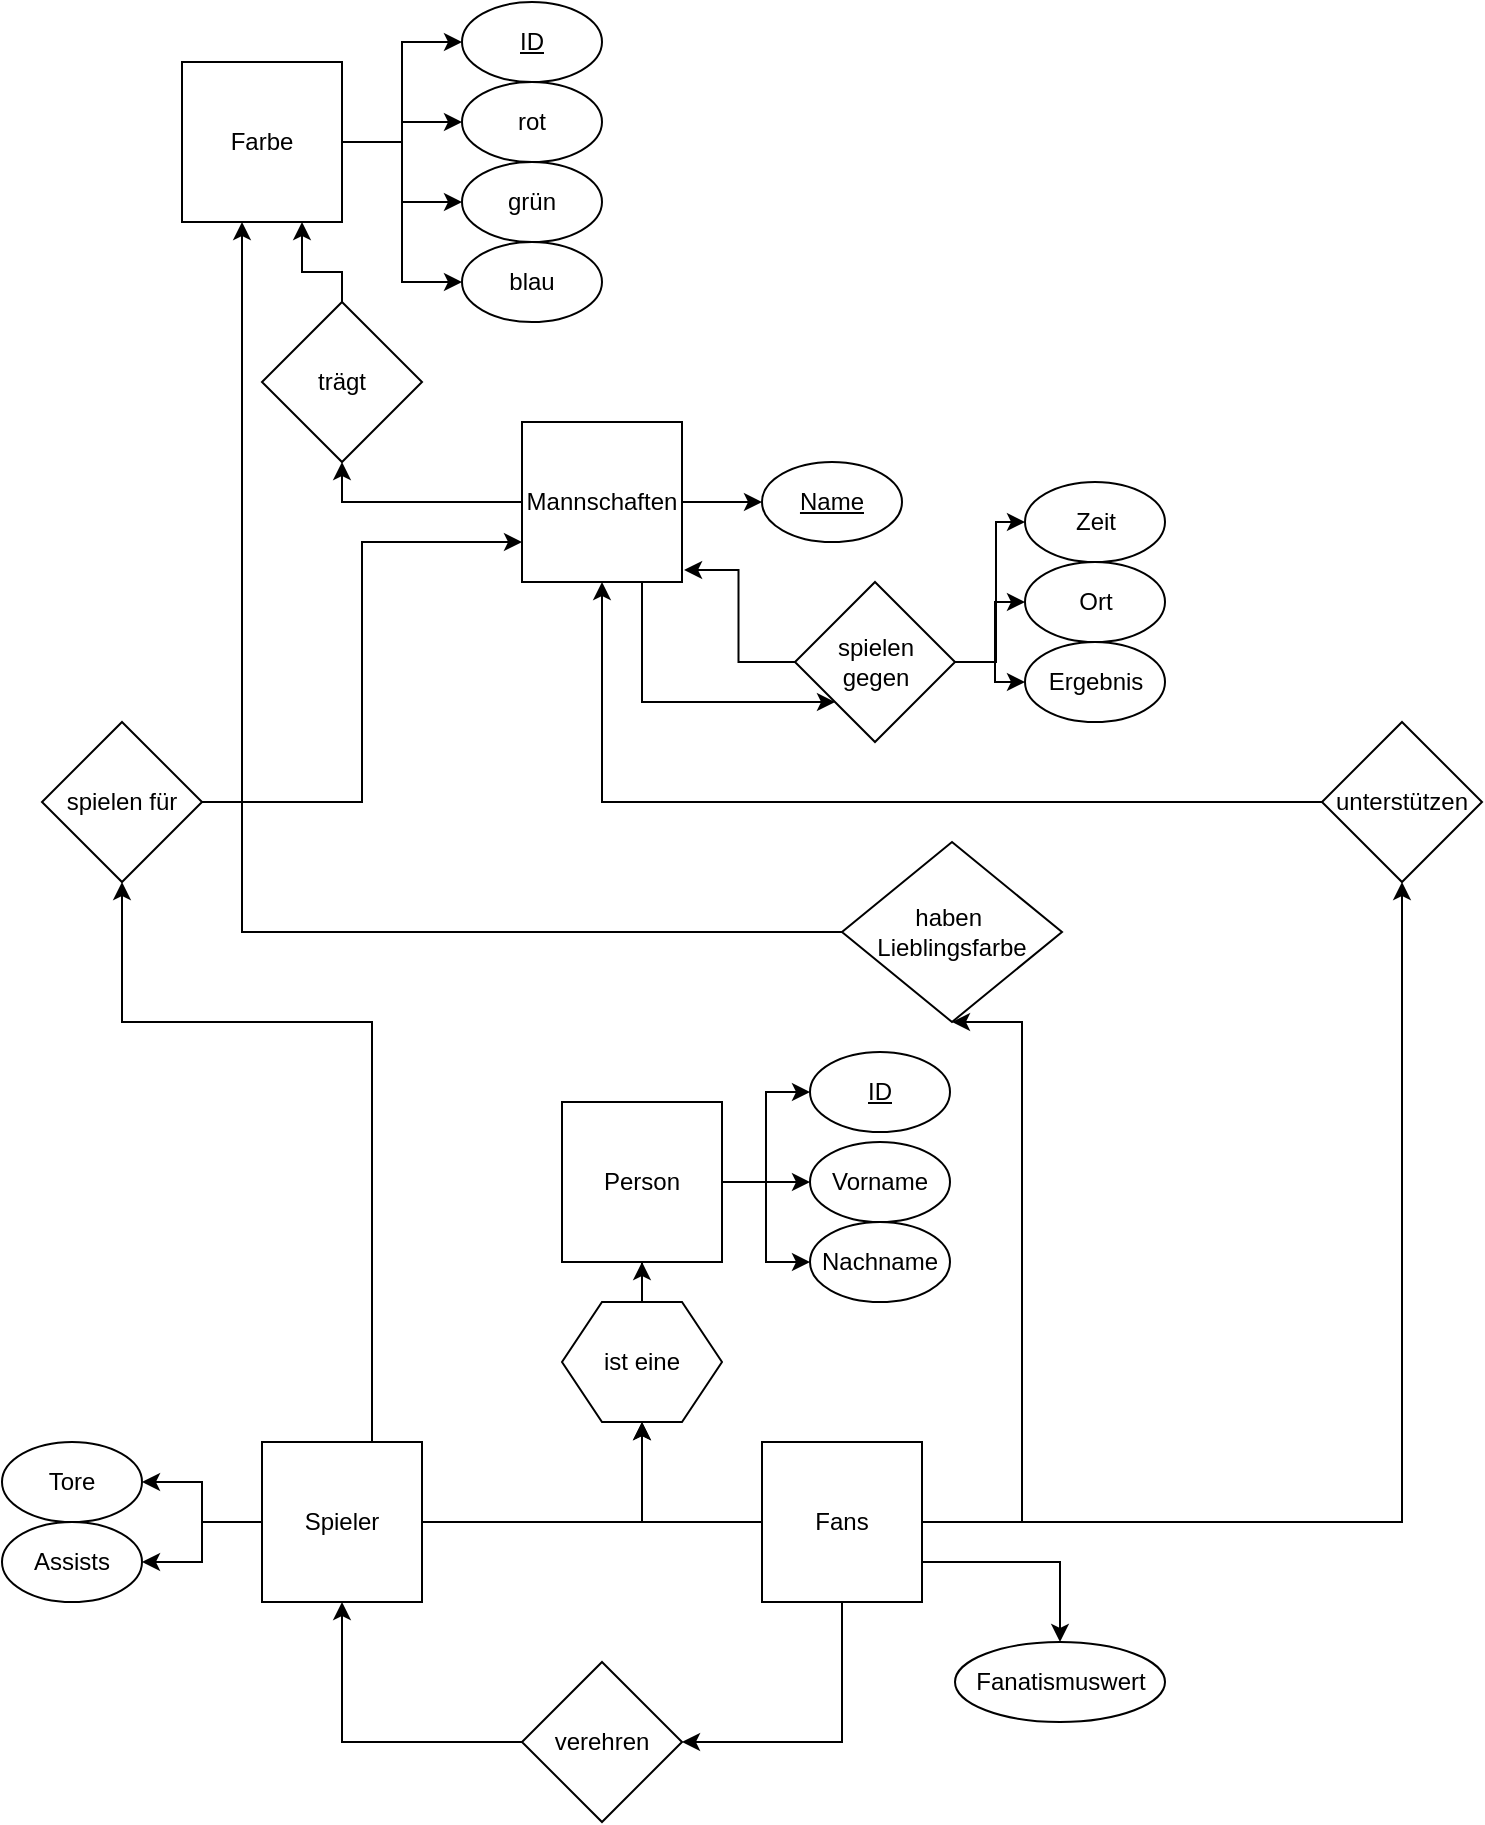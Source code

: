 <mxfile version="13.0.9" type="device"><diagram id="C5RBs43oDa-KdzZeNtuy" name="Page-1"><mxGraphModel dx="2066" dy="1177" grid="1" gridSize="10" guides="1" tooltips="1" connect="1" arrows="1" fold="1" page="1" pageScale="1" pageWidth="827" pageHeight="1169" math="0" shadow="0"><root><mxCell id="WIyWlLk6GJQsqaUBKTNV-0"/><mxCell id="WIyWlLk6GJQsqaUBKTNV-1" parent="WIyWlLk6GJQsqaUBKTNV-0"/><mxCell id="83twc-YE1TLnWckqOTnP-36" style="edgeStyle=orthogonalEdgeStyle;rounded=0;orthogonalLoop=1;jettySize=auto;html=1;entryX=0.5;entryY=1;entryDx=0;entryDy=0;" edge="1" parent="WIyWlLk6GJQsqaUBKTNV-1" source="83twc-YE1TLnWckqOTnP-0" target="83twc-YE1TLnWckqOTnP-11"><mxGeometry relative="1" as="geometry"/></mxCell><mxCell id="83twc-YE1TLnWckqOTnP-43" style="edgeStyle=orthogonalEdgeStyle;rounded=0;orthogonalLoop=1;jettySize=auto;html=1;" edge="1" parent="WIyWlLk6GJQsqaUBKTNV-1" source="83twc-YE1TLnWckqOTnP-0" target="83twc-YE1TLnWckqOTnP-42"><mxGeometry relative="1" as="geometry"/></mxCell><mxCell id="83twc-YE1TLnWckqOTnP-76" style="edgeStyle=orthogonalEdgeStyle;rounded=0;orthogonalLoop=1;jettySize=auto;html=1;exitX=0.75;exitY=1;exitDx=0;exitDy=0;entryX=0;entryY=1;entryDx=0;entryDy=0;" edge="1" parent="WIyWlLk6GJQsqaUBKTNV-1" source="83twc-YE1TLnWckqOTnP-0" target="83twc-YE1TLnWckqOTnP-66"><mxGeometry relative="1" as="geometry"/></mxCell><mxCell id="83twc-YE1TLnWckqOTnP-0" value="Mannschaften" style="whiteSpace=wrap;html=1;aspect=fixed;" vertex="1" parent="WIyWlLk6GJQsqaUBKTNV-1"><mxGeometry x="270" y="250" width="80" height="80" as="geometry"/></mxCell><mxCell id="83twc-YE1TLnWckqOTnP-40" style="edgeStyle=orthogonalEdgeStyle;rounded=0;orthogonalLoop=1;jettySize=auto;html=1;entryX=0.5;entryY=1;entryDx=0;entryDy=0;" edge="1" parent="WIyWlLk6GJQsqaUBKTNV-1" source="83twc-YE1TLnWckqOTnP-1" target="83twc-YE1TLnWckqOTnP-15"><mxGeometry relative="1" as="geometry"><Array as="points"><mxPoint x="195" y="550"/></Array></mxGeometry></mxCell><mxCell id="83twc-YE1TLnWckqOTnP-62" style="edgeStyle=orthogonalEdgeStyle;rounded=0;orthogonalLoop=1;jettySize=auto;html=1;entryX=1;entryY=0.5;entryDx=0;entryDy=0;" edge="1" parent="WIyWlLk6GJQsqaUBKTNV-1" source="83twc-YE1TLnWckqOTnP-1" target="83twc-YE1TLnWckqOTnP-61"><mxGeometry relative="1" as="geometry"/></mxCell><mxCell id="83twc-YE1TLnWckqOTnP-63" style="edgeStyle=orthogonalEdgeStyle;rounded=0;orthogonalLoop=1;jettySize=auto;html=1;entryX=1;entryY=0.5;entryDx=0;entryDy=0;" edge="1" parent="WIyWlLk6GJQsqaUBKTNV-1" source="83twc-YE1TLnWckqOTnP-1" target="83twc-YE1TLnWckqOTnP-60"><mxGeometry relative="1" as="geometry"/></mxCell><mxCell id="83twc-YE1TLnWckqOTnP-64" style="edgeStyle=orthogonalEdgeStyle;rounded=0;orthogonalLoop=1;jettySize=auto;html=1;entryX=0.5;entryY=1;entryDx=0;entryDy=0;" edge="1" parent="WIyWlLk6GJQsqaUBKTNV-1" source="83twc-YE1TLnWckqOTnP-1" target="83twc-YE1TLnWckqOTnP-17"><mxGeometry relative="1" as="geometry"/></mxCell><mxCell id="83twc-YE1TLnWckqOTnP-1" value="Spieler" style="whiteSpace=wrap;html=1;aspect=fixed;" vertex="1" parent="WIyWlLk6GJQsqaUBKTNV-1"><mxGeometry x="140" y="760" width="80" height="80" as="geometry"/></mxCell><mxCell id="83twc-YE1TLnWckqOTnP-19" style="edgeStyle=orthogonalEdgeStyle;rounded=0;orthogonalLoop=1;jettySize=auto;html=1;entryX=0.5;entryY=1;entryDx=0;entryDy=0;" edge="1" parent="WIyWlLk6GJQsqaUBKTNV-1" source="83twc-YE1TLnWckqOTnP-7" target="83twc-YE1TLnWckqOTnP-17"><mxGeometry relative="1" as="geometry"/></mxCell><mxCell id="83twc-YE1TLnWckqOTnP-38" style="edgeStyle=orthogonalEdgeStyle;rounded=0;orthogonalLoop=1;jettySize=auto;html=1;" edge="1" parent="WIyWlLk6GJQsqaUBKTNV-1" source="83twc-YE1TLnWckqOTnP-7" target="83twc-YE1TLnWckqOTnP-13"><mxGeometry relative="1" as="geometry"/></mxCell><mxCell id="83twc-YE1TLnWckqOTnP-57" style="edgeStyle=orthogonalEdgeStyle;rounded=0;orthogonalLoop=1;jettySize=auto;html=1;entryX=0.5;entryY=1;entryDx=0;entryDy=0;" edge="1" parent="WIyWlLk6GJQsqaUBKTNV-1" source="83twc-YE1TLnWckqOTnP-7" target="83twc-YE1TLnWckqOTnP-56"><mxGeometry relative="1" as="geometry"><Array as="points"><mxPoint x="520" y="800"/><mxPoint x="520" y="550"/></Array></mxGeometry></mxCell><mxCell id="83twc-YE1TLnWckqOTnP-73" style="edgeStyle=orthogonalEdgeStyle;rounded=0;orthogonalLoop=1;jettySize=auto;html=1;entryX=1;entryY=0.5;entryDx=0;entryDy=0;" edge="1" parent="WIyWlLk6GJQsqaUBKTNV-1" source="83twc-YE1TLnWckqOTnP-7" target="83twc-YE1TLnWckqOTnP-12"><mxGeometry relative="1" as="geometry"><mxPoint x="430" y="920" as="targetPoint"/><Array as="points"><mxPoint x="430" y="910"/></Array></mxGeometry></mxCell><mxCell id="83twc-YE1TLnWckqOTnP-74" style="edgeStyle=orthogonalEdgeStyle;rounded=0;orthogonalLoop=1;jettySize=auto;html=1;" edge="1" parent="WIyWlLk6GJQsqaUBKTNV-1" source="83twc-YE1TLnWckqOTnP-7" target="83twc-YE1TLnWckqOTnP-52"><mxGeometry relative="1" as="geometry"><Array as="points"><mxPoint x="539" y="820"/></Array></mxGeometry></mxCell><mxCell id="83twc-YE1TLnWckqOTnP-7" value="Fans" style="whiteSpace=wrap;html=1;aspect=fixed;" vertex="1" parent="WIyWlLk6GJQsqaUBKTNV-1"><mxGeometry x="390" y="760" width="80" height="80" as="geometry"/></mxCell><mxCell id="83twc-YE1TLnWckqOTnP-30" style="edgeStyle=orthogonalEdgeStyle;rounded=0;orthogonalLoop=1;jettySize=auto;html=1;entryX=0;entryY=0.5;entryDx=0;entryDy=0;" edge="1" parent="WIyWlLk6GJQsqaUBKTNV-1" source="83twc-YE1TLnWckqOTnP-10" target="83twc-YE1TLnWckqOTnP-24"><mxGeometry relative="1" as="geometry"/></mxCell><mxCell id="83twc-YE1TLnWckqOTnP-31" style="edgeStyle=orthogonalEdgeStyle;rounded=0;orthogonalLoop=1;jettySize=auto;html=1;entryX=0;entryY=0.5;entryDx=0;entryDy=0;" edge="1" parent="WIyWlLk6GJQsqaUBKTNV-1" source="83twc-YE1TLnWckqOTnP-10" target="83twc-YE1TLnWckqOTnP-25"><mxGeometry relative="1" as="geometry"/></mxCell><mxCell id="83twc-YE1TLnWckqOTnP-34" style="edgeStyle=orthogonalEdgeStyle;rounded=0;orthogonalLoop=1;jettySize=auto;html=1;entryX=0;entryY=0.5;entryDx=0;entryDy=0;" edge="1" parent="WIyWlLk6GJQsqaUBKTNV-1" source="83twc-YE1TLnWckqOTnP-10" target="83twc-YE1TLnWckqOTnP-26"><mxGeometry relative="1" as="geometry"/></mxCell><mxCell id="83twc-YE1TLnWckqOTnP-35" style="edgeStyle=orthogonalEdgeStyle;rounded=0;orthogonalLoop=1;jettySize=auto;html=1;entryX=0;entryY=0.5;entryDx=0;entryDy=0;" edge="1" parent="WIyWlLk6GJQsqaUBKTNV-1" source="83twc-YE1TLnWckqOTnP-10" target="83twc-YE1TLnWckqOTnP-27"><mxGeometry relative="1" as="geometry"/></mxCell><mxCell id="83twc-YE1TLnWckqOTnP-10" value="Farbe" style="whiteSpace=wrap;html=1;aspect=fixed;" vertex="1" parent="WIyWlLk6GJQsqaUBKTNV-1"><mxGeometry x="100" y="70" width="80" height="80" as="geometry"/></mxCell><mxCell id="83twc-YE1TLnWckqOTnP-37" style="edgeStyle=orthogonalEdgeStyle;rounded=0;orthogonalLoop=1;jettySize=auto;html=1;entryX=0.75;entryY=1;entryDx=0;entryDy=0;" edge="1" parent="WIyWlLk6GJQsqaUBKTNV-1" source="83twc-YE1TLnWckqOTnP-11" target="83twc-YE1TLnWckqOTnP-10"><mxGeometry relative="1" as="geometry"><Array as="points"><mxPoint x="180" y="175"/><mxPoint x="160" y="175"/></Array></mxGeometry></mxCell><mxCell id="83twc-YE1TLnWckqOTnP-11" value="trägt" style="rhombus;whiteSpace=wrap;html=1;" vertex="1" parent="WIyWlLk6GJQsqaUBKTNV-1"><mxGeometry x="140" y="190" width="80" height="80" as="geometry"/></mxCell><mxCell id="83twc-YE1TLnWckqOTnP-23" style="edgeStyle=orthogonalEdgeStyle;rounded=0;orthogonalLoop=1;jettySize=auto;html=1;entryX=0.5;entryY=1;entryDx=0;entryDy=0;" edge="1" parent="WIyWlLk6GJQsqaUBKTNV-1" source="83twc-YE1TLnWckqOTnP-12" target="83twc-YE1TLnWckqOTnP-1"><mxGeometry relative="1" as="geometry"/></mxCell><mxCell id="83twc-YE1TLnWckqOTnP-12" value="verehren" style="rhombus;whiteSpace=wrap;html=1;" vertex="1" parent="WIyWlLk6GJQsqaUBKTNV-1"><mxGeometry x="270" y="870" width="80" height="80" as="geometry"/></mxCell><mxCell id="83twc-YE1TLnWckqOTnP-39" style="edgeStyle=orthogonalEdgeStyle;rounded=0;orthogonalLoop=1;jettySize=auto;html=1;entryX=0.5;entryY=1;entryDx=0;entryDy=0;" edge="1" parent="WIyWlLk6GJQsqaUBKTNV-1" source="83twc-YE1TLnWckqOTnP-13" target="83twc-YE1TLnWckqOTnP-0"><mxGeometry relative="1" as="geometry"/></mxCell><mxCell id="83twc-YE1TLnWckqOTnP-13" value="unterstützen" style="rhombus;whiteSpace=wrap;html=1;" vertex="1" parent="WIyWlLk6GJQsqaUBKTNV-1"><mxGeometry x="670" y="400" width="80" height="80" as="geometry"/></mxCell><mxCell id="83twc-YE1TLnWckqOTnP-75" style="edgeStyle=orthogonalEdgeStyle;rounded=0;orthogonalLoop=1;jettySize=auto;html=1;entryX=0;entryY=0.75;entryDx=0;entryDy=0;" edge="1" parent="WIyWlLk6GJQsqaUBKTNV-1" source="83twc-YE1TLnWckqOTnP-15" target="83twc-YE1TLnWckqOTnP-0"><mxGeometry relative="1" as="geometry"/></mxCell><mxCell id="83twc-YE1TLnWckqOTnP-15" value="spielen für" style="rhombus;whiteSpace=wrap;html=1;" vertex="1" parent="WIyWlLk6GJQsqaUBKTNV-1"><mxGeometry x="30" y="400" width="80" height="80" as="geometry"/></mxCell><mxCell id="83twc-YE1TLnWckqOTnP-49" style="edgeStyle=orthogonalEdgeStyle;rounded=0;orthogonalLoop=1;jettySize=auto;html=1;entryX=0;entryY=0.5;entryDx=0;entryDy=0;" edge="1" parent="WIyWlLk6GJQsqaUBKTNV-1" source="83twc-YE1TLnWckqOTnP-16" target="83twc-YE1TLnWckqOTnP-44"><mxGeometry relative="1" as="geometry"/></mxCell><mxCell id="83twc-YE1TLnWckqOTnP-50" style="edgeStyle=orthogonalEdgeStyle;rounded=0;orthogonalLoop=1;jettySize=auto;html=1;entryX=0;entryY=0.5;entryDx=0;entryDy=0;" edge="1" parent="WIyWlLk6GJQsqaUBKTNV-1" source="83twc-YE1TLnWckqOTnP-16" target="83twc-YE1TLnWckqOTnP-46"><mxGeometry relative="1" as="geometry"/></mxCell><mxCell id="83twc-YE1TLnWckqOTnP-51" style="edgeStyle=orthogonalEdgeStyle;rounded=0;orthogonalLoop=1;jettySize=auto;html=1;" edge="1" parent="WIyWlLk6GJQsqaUBKTNV-1" source="83twc-YE1TLnWckqOTnP-16" target="83twc-YE1TLnWckqOTnP-45"><mxGeometry relative="1" as="geometry"/></mxCell><mxCell id="83twc-YE1TLnWckqOTnP-16" value="Person" style="whiteSpace=wrap;html=1;aspect=fixed;" vertex="1" parent="WIyWlLk6GJQsqaUBKTNV-1"><mxGeometry x="290" y="590" width="80" height="80" as="geometry"/></mxCell><mxCell id="83twc-YE1TLnWckqOTnP-65" style="edgeStyle=orthogonalEdgeStyle;rounded=0;orthogonalLoop=1;jettySize=auto;html=1;entryX=0.5;entryY=1;entryDx=0;entryDy=0;" edge="1" parent="WIyWlLk6GJQsqaUBKTNV-1" source="83twc-YE1TLnWckqOTnP-17" target="83twc-YE1TLnWckqOTnP-16"><mxGeometry relative="1" as="geometry"/></mxCell><mxCell id="83twc-YE1TLnWckqOTnP-17" value="ist eine" style="shape=hexagon;perimeter=hexagonPerimeter2;whiteSpace=wrap;html=1;" vertex="1" parent="WIyWlLk6GJQsqaUBKTNV-1"><mxGeometry x="290" y="690" width="80" height="60" as="geometry"/></mxCell><mxCell id="83twc-YE1TLnWckqOTnP-24" value="&lt;u&gt;ID&lt;/u&gt;" style="ellipse;whiteSpace=wrap;html=1;" vertex="1" parent="WIyWlLk6GJQsqaUBKTNV-1"><mxGeometry x="240" y="40" width="70" height="40" as="geometry"/></mxCell><mxCell id="83twc-YE1TLnWckqOTnP-25" value="rot" style="ellipse;whiteSpace=wrap;html=1;" vertex="1" parent="WIyWlLk6GJQsqaUBKTNV-1"><mxGeometry x="240" y="80" width="70" height="40" as="geometry"/></mxCell><mxCell id="83twc-YE1TLnWckqOTnP-26" value="grün" style="ellipse;whiteSpace=wrap;html=1;" vertex="1" parent="WIyWlLk6GJQsqaUBKTNV-1"><mxGeometry x="240" y="120" width="70" height="40" as="geometry"/></mxCell><mxCell id="83twc-YE1TLnWckqOTnP-27" value="blau" style="ellipse;whiteSpace=wrap;html=1;" vertex="1" parent="WIyWlLk6GJQsqaUBKTNV-1"><mxGeometry x="240" y="160" width="70" height="40" as="geometry"/></mxCell><mxCell id="83twc-YE1TLnWckqOTnP-42" value="&lt;u&gt;Name&lt;/u&gt;" style="ellipse;whiteSpace=wrap;html=1;" vertex="1" parent="WIyWlLk6GJQsqaUBKTNV-1"><mxGeometry x="390" y="270" width="70" height="40" as="geometry"/></mxCell><mxCell id="83twc-YE1TLnWckqOTnP-44" value="&lt;u&gt;ID&lt;/u&gt;" style="ellipse;whiteSpace=wrap;html=1;" vertex="1" parent="WIyWlLk6GJQsqaUBKTNV-1"><mxGeometry x="414" y="565" width="70" height="40" as="geometry"/></mxCell><mxCell id="83twc-YE1TLnWckqOTnP-45" value="Nachname" style="ellipse;whiteSpace=wrap;html=1;" vertex="1" parent="WIyWlLk6GJQsqaUBKTNV-1"><mxGeometry x="414" y="650" width="70" height="40" as="geometry"/></mxCell><mxCell id="83twc-YE1TLnWckqOTnP-46" value="Vorname" style="ellipse;whiteSpace=wrap;html=1;" vertex="1" parent="WIyWlLk6GJQsqaUBKTNV-1"><mxGeometry x="414" y="610" width="70" height="40" as="geometry"/></mxCell><mxCell id="83twc-YE1TLnWckqOTnP-52" value="Fanatismuswert&lt;br&gt;" style="ellipse;whiteSpace=wrap;html=1;" vertex="1" parent="WIyWlLk6GJQsqaUBKTNV-1"><mxGeometry x="486.5" y="860" width="105" height="40" as="geometry"/></mxCell><mxCell id="83twc-YE1TLnWckqOTnP-59" style="edgeStyle=orthogonalEdgeStyle;rounded=0;orthogonalLoop=1;jettySize=auto;html=1;" edge="1" parent="WIyWlLk6GJQsqaUBKTNV-1" source="83twc-YE1TLnWckqOTnP-56" target="83twc-YE1TLnWckqOTnP-10"><mxGeometry relative="1" as="geometry"><Array as="points"><mxPoint x="130" y="505"/></Array></mxGeometry></mxCell><mxCell id="83twc-YE1TLnWckqOTnP-56" value="haben&amp;nbsp;&lt;br&gt;Lieblingsfarbe" style="rhombus;whiteSpace=wrap;html=1;" vertex="1" parent="WIyWlLk6GJQsqaUBKTNV-1"><mxGeometry x="430" y="460" width="110" height="90" as="geometry"/></mxCell><mxCell id="83twc-YE1TLnWckqOTnP-60" value="Assists" style="ellipse;whiteSpace=wrap;html=1;" vertex="1" parent="WIyWlLk6GJQsqaUBKTNV-1"><mxGeometry x="10" y="800" width="70" height="40" as="geometry"/></mxCell><mxCell id="83twc-YE1TLnWckqOTnP-61" value="Tore" style="ellipse;whiteSpace=wrap;html=1;" vertex="1" parent="WIyWlLk6GJQsqaUBKTNV-1"><mxGeometry x="10" y="760" width="70" height="40" as="geometry"/></mxCell><mxCell id="83twc-YE1TLnWckqOTnP-78" style="edgeStyle=orthogonalEdgeStyle;rounded=0;orthogonalLoop=1;jettySize=auto;html=1;entryX=1.013;entryY=0.925;entryDx=0;entryDy=0;entryPerimeter=0;" edge="1" parent="WIyWlLk6GJQsqaUBKTNV-1" source="83twc-YE1TLnWckqOTnP-66" target="83twc-YE1TLnWckqOTnP-0"><mxGeometry relative="1" as="geometry"/></mxCell><mxCell id="83twc-YE1TLnWckqOTnP-79" style="edgeStyle=orthogonalEdgeStyle;rounded=0;orthogonalLoop=1;jettySize=auto;html=1;" edge="1" parent="WIyWlLk6GJQsqaUBKTNV-1" source="83twc-YE1TLnWckqOTnP-66" target="83twc-YE1TLnWckqOTnP-71"><mxGeometry relative="1" as="geometry"/></mxCell><mxCell id="83twc-YE1TLnWckqOTnP-80" style="edgeStyle=orthogonalEdgeStyle;rounded=0;orthogonalLoop=1;jettySize=auto;html=1;entryX=0;entryY=0.5;entryDx=0;entryDy=0;" edge="1" parent="WIyWlLk6GJQsqaUBKTNV-1" source="83twc-YE1TLnWckqOTnP-66" target="83twc-YE1TLnWckqOTnP-72"><mxGeometry relative="1" as="geometry"><Array as="points"><mxPoint x="507" y="370"/><mxPoint x="507" y="300"/></Array></mxGeometry></mxCell><mxCell id="83twc-YE1TLnWckqOTnP-81" style="edgeStyle=orthogonalEdgeStyle;rounded=0;orthogonalLoop=1;jettySize=auto;html=1;entryX=0;entryY=0.5;entryDx=0;entryDy=0;" edge="1" parent="WIyWlLk6GJQsqaUBKTNV-1" source="83twc-YE1TLnWckqOTnP-66" target="83twc-YE1TLnWckqOTnP-70"><mxGeometry relative="1" as="geometry"/></mxCell><mxCell id="83twc-YE1TLnWckqOTnP-66" value="spielen &lt;br&gt;gegen" style="rhombus;whiteSpace=wrap;html=1;" vertex="1" parent="WIyWlLk6GJQsqaUBKTNV-1"><mxGeometry x="406.5" y="330" width="80" height="80" as="geometry"/></mxCell><mxCell id="83twc-YE1TLnWckqOTnP-70" value="Ergebnis" style="ellipse;whiteSpace=wrap;html=1;" vertex="1" parent="WIyWlLk6GJQsqaUBKTNV-1"><mxGeometry x="521.5" y="360" width="70" height="40" as="geometry"/></mxCell><mxCell id="83twc-YE1TLnWckqOTnP-71" value="Ort" style="ellipse;whiteSpace=wrap;html=1;" vertex="1" parent="WIyWlLk6GJQsqaUBKTNV-1"><mxGeometry x="521.5" y="320" width="70" height="40" as="geometry"/></mxCell><mxCell id="83twc-YE1TLnWckqOTnP-72" value="Zeit" style="ellipse;whiteSpace=wrap;html=1;" vertex="1" parent="WIyWlLk6GJQsqaUBKTNV-1"><mxGeometry x="521.5" y="280" width="70" height="40" as="geometry"/></mxCell></root></mxGraphModel></diagram></mxfile>